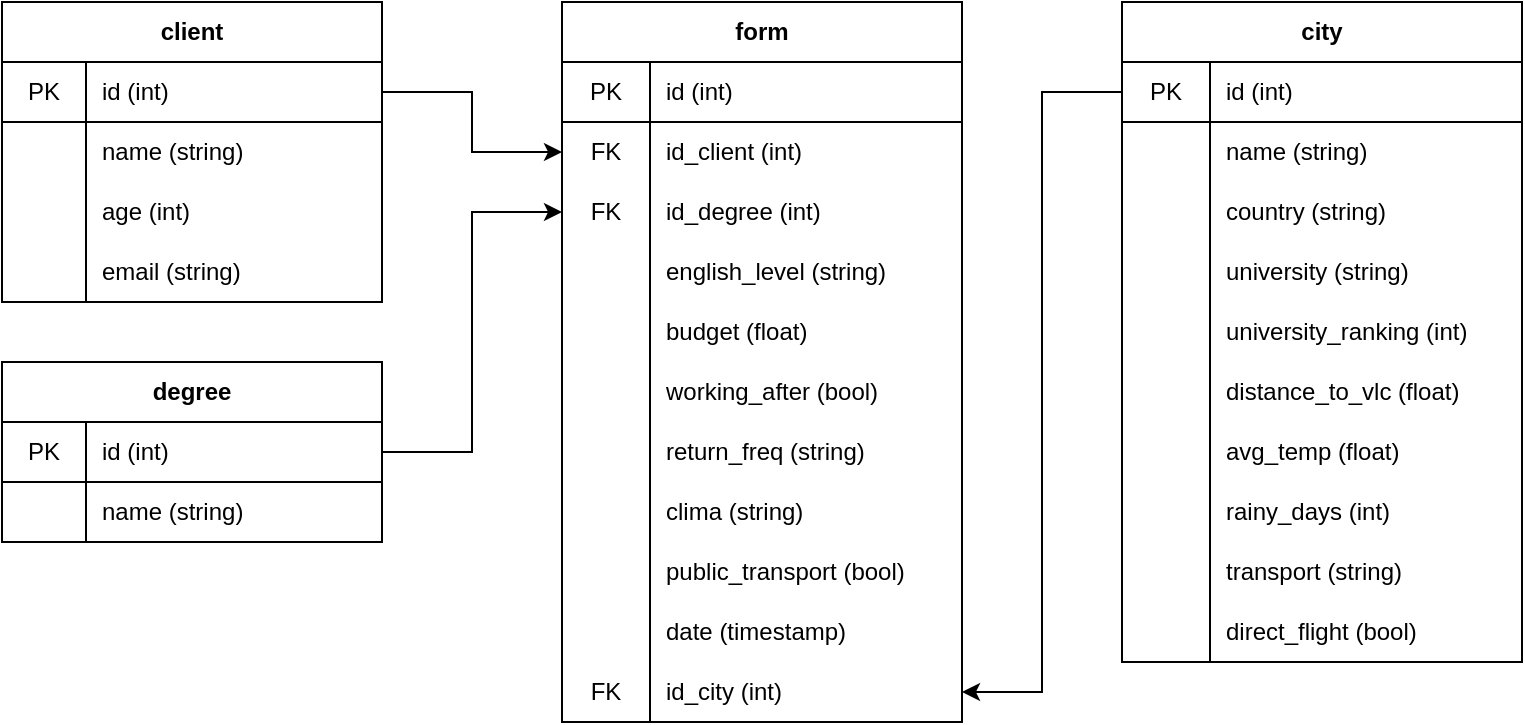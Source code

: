 <mxfile version="13.9.2" type="github">
  <diagram id="C5RBs43oDa-KdzZeNtuy" name="Page-1">
    <mxGraphModel dx="946" dy="617" grid="1" gridSize="10" guides="1" tooltips="1" connect="1" arrows="1" fold="1" page="1" pageScale="1" pageWidth="827" pageHeight="1169" math="0" shadow="0">
      <root>
        <mxCell id="WIyWlLk6GJQsqaUBKTNV-0" />
        <mxCell id="WIyWlLk6GJQsqaUBKTNV-1" parent="WIyWlLk6GJQsqaUBKTNV-0" />
        <mxCell id="fHSBPIv3wcjpqgwIj6r--35" value="client" style="shape=table;html=1;whiteSpace=wrap;startSize=30;container=1;collapsible=0;childLayout=tableLayout;fixedRows=1;rowLines=0;fontStyle=1;align=center;" vertex="1" parent="WIyWlLk6GJQsqaUBKTNV-1">
          <mxGeometry x="40" y="80" width="190" height="150" as="geometry" />
        </mxCell>
        <mxCell id="fHSBPIv3wcjpqgwIj6r--36" value="" style="shape=partialRectangle;html=1;whiteSpace=wrap;collapsible=0;dropTarget=0;pointerEvents=0;fillColor=none;top=0;left=0;bottom=1;right=0;points=[[0,0.5],[1,0.5]];portConstraint=eastwest;" vertex="1" parent="fHSBPIv3wcjpqgwIj6r--35">
          <mxGeometry y="30" width="190" height="30" as="geometry" />
        </mxCell>
        <mxCell id="fHSBPIv3wcjpqgwIj6r--37" value="PK" style="shape=partialRectangle;html=1;whiteSpace=wrap;connectable=0;fillColor=none;top=0;left=0;bottom=0;right=0;overflow=hidden;" vertex="1" parent="fHSBPIv3wcjpqgwIj6r--36">
          <mxGeometry width="42" height="30" as="geometry" />
        </mxCell>
        <mxCell id="fHSBPIv3wcjpqgwIj6r--38" value="id (int)" style="shape=partialRectangle;html=1;whiteSpace=wrap;connectable=0;fillColor=none;top=0;left=0;bottom=0;right=0;align=left;spacingLeft=6;overflow=hidden;" vertex="1" parent="fHSBPIv3wcjpqgwIj6r--36">
          <mxGeometry x="42" width="148" height="30" as="geometry" />
        </mxCell>
        <mxCell id="fHSBPIv3wcjpqgwIj6r--39" value="" style="shape=partialRectangle;html=1;whiteSpace=wrap;collapsible=0;dropTarget=0;pointerEvents=0;fillColor=none;top=0;left=0;bottom=0;right=0;points=[[0,0.5],[1,0.5]];portConstraint=eastwest;" vertex="1" parent="fHSBPIv3wcjpqgwIj6r--35">
          <mxGeometry y="60" width="190" height="30" as="geometry" />
        </mxCell>
        <mxCell id="fHSBPIv3wcjpqgwIj6r--40" value="" style="shape=partialRectangle;html=1;whiteSpace=wrap;connectable=0;fillColor=none;top=0;left=0;bottom=0;right=0;overflow=hidden;" vertex="1" parent="fHSBPIv3wcjpqgwIj6r--39">
          <mxGeometry width="42" height="30" as="geometry" />
        </mxCell>
        <mxCell id="fHSBPIv3wcjpqgwIj6r--41" value="name (string)" style="shape=partialRectangle;html=1;whiteSpace=wrap;connectable=0;fillColor=none;top=0;left=0;bottom=0;right=0;align=left;spacingLeft=6;overflow=hidden;" vertex="1" parent="fHSBPIv3wcjpqgwIj6r--39">
          <mxGeometry x="42" width="148" height="30" as="geometry" />
        </mxCell>
        <mxCell id="fHSBPIv3wcjpqgwIj6r--42" value="" style="shape=partialRectangle;html=1;whiteSpace=wrap;collapsible=0;dropTarget=0;pointerEvents=0;fillColor=none;top=0;left=0;bottom=0;right=0;points=[[0,0.5],[1,0.5]];portConstraint=eastwest;" vertex="1" parent="fHSBPIv3wcjpqgwIj6r--35">
          <mxGeometry y="90" width="190" height="30" as="geometry" />
        </mxCell>
        <mxCell id="fHSBPIv3wcjpqgwIj6r--43" value="" style="shape=partialRectangle;html=1;whiteSpace=wrap;connectable=0;fillColor=none;top=0;left=0;bottom=0;right=0;overflow=hidden;" vertex="1" parent="fHSBPIv3wcjpqgwIj6r--42">
          <mxGeometry width="42" height="30" as="geometry" />
        </mxCell>
        <mxCell id="fHSBPIv3wcjpqgwIj6r--44" value="age (int)" style="shape=partialRectangle;html=1;whiteSpace=wrap;connectable=0;fillColor=none;top=0;left=0;bottom=0;right=0;align=left;spacingLeft=6;overflow=hidden;" vertex="1" parent="fHSBPIv3wcjpqgwIj6r--42">
          <mxGeometry x="42" width="148" height="30" as="geometry" />
        </mxCell>
        <mxCell id="fHSBPIv3wcjpqgwIj6r--51" style="shape=partialRectangle;html=1;whiteSpace=wrap;collapsible=0;dropTarget=0;pointerEvents=0;fillColor=none;top=0;left=0;bottom=0;right=0;points=[[0,0.5],[1,0.5]];portConstraint=eastwest;" vertex="1" parent="fHSBPIv3wcjpqgwIj6r--35">
          <mxGeometry y="120" width="190" height="30" as="geometry" />
        </mxCell>
        <mxCell id="fHSBPIv3wcjpqgwIj6r--52" style="shape=partialRectangle;html=1;whiteSpace=wrap;connectable=0;fillColor=none;top=0;left=0;bottom=0;right=0;overflow=hidden;" vertex="1" parent="fHSBPIv3wcjpqgwIj6r--51">
          <mxGeometry width="42" height="30" as="geometry" />
        </mxCell>
        <mxCell id="fHSBPIv3wcjpqgwIj6r--53" value="email (string)" style="shape=partialRectangle;html=1;whiteSpace=wrap;connectable=0;fillColor=none;top=0;left=0;bottom=0;right=0;align=left;spacingLeft=6;overflow=hidden;" vertex="1" parent="fHSBPIv3wcjpqgwIj6r--51">
          <mxGeometry x="42" width="148" height="30" as="geometry" />
        </mxCell>
        <mxCell id="fHSBPIv3wcjpqgwIj6r--60" value="city" style="shape=table;html=1;whiteSpace=wrap;startSize=30;container=1;collapsible=0;childLayout=tableLayout;fixedRows=1;rowLines=0;fontStyle=1;align=center;" vertex="1" parent="WIyWlLk6GJQsqaUBKTNV-1">
          <mxGeometry x="600" y="80" width="200" height="330" as="geometry" />
        </mxCell>
        <mxCell id="fHSBPIv3wcjpqgwIj6r--61" value="" style="shape=partialRectangle;html=1;whiteSpace=wrap;collapsible=0;dropTarget=0;pointerEvents=0;fillColor=none;top=0;left=0;bottom=1;right=0;points=[[0,0.5],[1,0.5]];portConstraint=eastwest;" vertex="1" parent="fHSBPIv3wcjpqgwIj6r--60">
          <mxGeometry y="30" width="200" height="30" as="geometry" />
        </mxCell>
        <mxCell id="fHSBPIv3wcjpqgwIj6r--62" value="PK" style="shape=partialRectangle;html=1;whiteSpace=wrap;connectable=0;fillColor=none;top=0;left=0;bottom=0;right=0;overflow=hidden;" vertex="1" parent="fHSBPIv3wcjpqgwIj6r--61">
          <mxGeometry width="44" height="30" as="geometry" />
        </mxCell>
        <mxCell id="fHSBPIv3wcjpqgwIj6r--63" value="id (int)" style="shape=partialRectangle;html=1;whiteSpace=wrap;connectable=0;fillColor=none;top=0;left=0;bottom=0;right=0;align=left;spacingLeft=6;overflow=hidden;" vertex="1" parent="fHSBPIv3wcjpqgwIj6r--61">
          <mxGeometry x="44" width="156" height="30" as="geometry" />
        </mxCell>
        <mxCell id="fHSBPIv3wcjpqgwIj6r--64" value="" style="shape=partialRectangle;html=1;whiteSpace=wrap;collapsible=0;dropTarget=0;pointerEvents=0;fillColor=none;top=0;left=0;bottom=0;right=0;points=[[0,0.5],[1,0.5]];portConstraint=eastwest;" vertex="1" parent="fHSBPIv3wcjpqgwIj6r--60">
          <mxGeometry y="60" width="200" height="30" as="geometry" />
        </mxCell>
        <mxCell id="fHSBPIv3wcjpqgwIj6r--65" value="" style="shape=partialRectangle;html=1;whiteSpace=wrap;connectable=0;fillColor=none;top=0;left=0;bottom=0;right=0;overflow=hidden;" vertex="1" parent="fHSBPIv3wcjpqgwIj6r--64">
          <mxGeometry width="44" height="30" as="geometry" />
        </mxCell>
        <mxCell id="fHSBPIv3wcjpqgwIj6r--66" value="name (string)" style="shape=partialRectangle;html=1;whiteSpace=wrap;connectable=0;fillColor=none;top=0;left=0;bottom=0;right=0;align=left;spacingLeft=6;overflow=hidden;" vertex="1" parent="fHSBPIv3wcjpqgwIj6r--64">
          <mxGeometry x="44" width="156" height="30" as="geometry" />
        </mxCell>
        <mxCell id="fHSBPIv3wcjpqgwIj6r--67" value="" style="shape=partialRectangle;html=1;whiteSpace=wrap;collapsible=0;dropTarget=0;pointerEvents=0;fillColor=none;top=0;left=0;bottom=0;right=0;points=[[0,0.5],[1,0.5]];portConstraint=eastwest;" vertex="1" parent="fHSBPIv3wcjpqgwIj6r--60">
          <mxGeometry y="90" width="200" height="30" as="geometry" />
        </mxCell>
        <mxCell id="fHSBPIv3wcjpqgwIj6r--68" value="" style="shape=partialRectangle;html=1;whiteSpace=wrap;connectable=0;fillColor=none;top=0;left=0;bottom=0;right=0;overflow=hidden;" vertex="1" parent="fHSBPIv3wcjpqgwIj6r--67">
          <mxGeometry width="44" height="30" as="geometry" />
        </mxCell>
        <mxCell id="fHSBPIv3wcjpqgwIj6r--69" value="country (string)" style="shape=partialRectangle;html=1;whiteSpace=wrap;connectable=0;fillColor=none;top=0;left=0;bottom=0;right=0;align=left;spacingLeft=6;overflow=hidden;" vertex="1" parent="fHSBPIv3wcjpqgwIj6r--67">
          <mxGeometry x="44" width="156" height="30" as="geometry" />
        </mxCell>
        <mxCell id="fHSBPIv3wcjpqgwIj6r--106" style="shape=partialRectangle;html=1;whiteSpace=wrap;collapsible=0;dropTarget=0;pointerEvents=0;fillColor=none;top=0;left=0;bottom=0;right=0;points=[[0,0.5],[1,0.5]];portConstraint=eastwest;" vertex="1" parent="fHSBPIv3wcjpqgwIj6r--60">
          <mxGeometry y="120" width="200" height="30" as="geometry" />
        </mxCell>
        <mxCell id="fHSBPIv3wcjpqgwIj6r--107" style="shape=partialRectangle;html=1;whiteSpace=wrap;connectable=0;fillColor=none;top=0;left=0;bottom=0;right=0;overflow=hidden;" vertex="1" parent="fHSBPIv3wcjpqgwIj6r--106">
          <mxGeometry width="44" height="30" as="geometry" />
        </mxCell>
        <mxCell id="fHSBPIv3wcjpqgwIj6r--108" value="university (string)" style="shape=partialRectangle;html=1;whiteSpace=wrap;connectable=0;fillColor=none;top=0;left=0;bottom=0;right=0;align=left;spacingLeft=6;overflow=hidden;" vertex="1" parent="fHSBPIv3wcjpqgwIj6r--106">
          <mxGeometry x="44" width="156" height="30" as="geometry" />
        </mxCell>
        <mxCell id="fHSBPIv3wcjpqgwIj6r--103" style="shape=partialRectangle;html=1;whiteSpace=wrap;collapsible=0;dropTarget=0;pointerEvents=0;fillColor=none;top=0;left=0;bottom=0;right=0;points=[[0,0.5],[1,0.5]];portConstraint=eastwest;" vertex="1" parent="fHSBPIv3wcjpqgwIj6r--60">
          <mxGeometry y="150" width="200" height="30" as="geometry" />
        </mxCell>
        <mxCell id="fHSBPIv3wcjpqgwIj6r--104" style="shape=partialRectangle;html=1;whiteSpace=wrap;connectable=0;fillColor=none;top=0;left=0;bottom=0;right=0;overflow=hidden;" vertex="1" parent="fHSBPIv3wcjpqgwIj6r--103">
          <mxGeometry width="44" height="30" as="geometry" />
        </mxCell>
        <mxCell id="fHSBPIv3wcjpqgwIj6r--105" value="university_ranking (int)" style="shape=partialRectangle;html=1;whiteSpace=wrap;connectable=0;fillColor=none;top=0;left=0;bottom=0;right=0;align=left;spacingLeft=6;overflow=hidden;" vertex="1" parent="fHSBPIv3wcjpqgwIj6r--103">
          <mxGeometry x="44" width="156" height="30" as="geometry" />
        </mxCell>
        <mxCell id="fHSBPIv3wcjpqgwIj6r--109" style="shape=partialRectangle;html=1;whiteSpace=wrap;collapsible=0;dropTarget=0;pointerEvents=0;fillColor=none;top=0;left=0;bottom=0;right=0;points=[[0,0.5],[1,0.5]];portConstraint=eastwest;" vertex="1" parent="fHSBPIv3wcjpqgwIj6r--60">
          <mxGeometry y="180" width="200" height="30" as="geometry" />
        </mxCell>
        <mxCell id="fHSBPIv3wcjpqgwIj6r--110" style="shape=partialRectangle;html=1;whiteSpace=wrap;connectable=0;fillColor=none;top=0;left=0;bottom=0;right=0;overflow=hidden;" vertex="1" parent="fHSBPIv3wcjpqgwIj6r--109">
          <mxGeometry width="44" height="30" as="geometry" />
        </mxCell>
        <mxCell id="fHSBPIv3wcjpqgwIj6r--111" value="distance_to_vlc (float)" style="shape=partialRectangle;html=1;whiteSpace=wrap;connectable=0;fillColor=none;top=0;left=0;bottom=0;right=0;align=left;spacingLeft=6;overflow=hidden;" vertex="1" parent="fHSBPIv3wcjpqgwIj6r--109">
          <mxGeometry x="44" width="156" height="30" as="geometry" />
        </mxCell>
        <mxCell id="fHSBPIv3wcjpqgwIj6r--112" style="shape=partialRectangle;html=1;whiteSpace=wrap;collapsible=0;dropTarget=0;pointerEvents=0;fillColor=none;top=0;left=0;bottom=0;right=0;points=[[0,0.5],[1,0.5]];portConstraint=eastwest;" vertex="1" parent="fHSBPIv3wcjpqgwIj6r--60">
          <mxGeometry y="210" width="200" height="30" as="geometry" />
        </mxCell>
        <mxCell id="fHSBPIv3wcjpqgwIj6r--113" style="shape=partialRectangle;html=1;whiteSpace=wrap;connectable=0;fillColor=none;top=0;left=0;bottom=0;right=0;overflow=hidden;" vertex="1" parent="fHSBPIv3wcjpqgwIj6r--112">
          <mxGeometry width="44" height="30" as="geometry" />
        </mxCell>
        <mxCell id="fHSBPIv3wcjpqgwIj6r--114" value="avg_temp (float)" style="shape=partialRectangle;html=1;whiteSpace=wrap;connectable=0;fillColor=none;top=0;left=0;bottom=0;right=0;align=left;spacingLeft=6;overflow=hidden;" vertex="1" parent="fHSBPIv3wcjpqgwIj6r--112">
          <mxGeometry x="44" width="156" height="30" as="geometry" />
        </mxCell>
        <mxCell id="fHSBPIv3wcjpqgwIj6r--115" style="shape=partialRectangle;html=1;whiteSpace=wrap;collapsible=0;dropTarget=0;pointerEvents=0;fillColor=none;top=0;left=0;bottom=0;right=0;points=[[0,0.5],[1,0.5]];portConstraint=eastwest;" vertex="1" parent="fHSBPIv3wcjpqgwIj6r--60">
          <mxGeometry y="240" width="200" height="30" as="geometry" />
        </mxCell>
        <mxCell id="fHSBPIv3wcjpqgwIj6r--116" style="shape=partialRectangle;html=1;whiteSpace=wrap;connectable=0;fillColor=none;top=0;left=0;bottom=0;right=0;overflow=hidden;" vertex="1" parent="fHSBPIv3wcjpqgwIj6r--115">
          <mxGeometry width="44" height="30" as="geometry" />
        </mxCell>
        <mxCell id="fHSBPIv3wcjpqgwIj6r--117" value="rainy_days (int)" style="shape=partialRectangle;html=1;whiteSpace=wrap;connectable=0;fillColor=none;top=0;left=0;bottom=0;right=0;align=left;spacingLeft=6;overflow=hidden;" vertex="1" parent="fHSBPIv3wcjpqgwIj6r--115">
          <mxGeometry x="44" width="156" height="30" as="geometry" />
        </mxCell>
        <mxCell id="fHSBPIv3wcjpqgwIj6r--156" style="shape=partialRectangle;html=1;whiteSpace=wrap;collapsible=0;dropTarget=0;pointerEvents=0;fillColor=none;top=0;left=0;bottom=0;right=0;points=[[0,0.5],[1,0.5]];portConstraint=eastwest;" vertex="1" parent="fHSBPIv3wcjpqgwIj6r--60">
          <mxGeometry y="270" width="200" height="30" as="geometry" />
        </mxCell>
        <mxCell id="fHSBPIv3wcjpqgwIj6r--157" style="shape=partialRectangle;html=1;whiteSpace=wrap;connectable=0;fillColor=none;top=0;left=0;bottom=0;right=0;overflow=hidden;" vertex="1" parent="fHSBPIv3wcjpqgwIj6r--156">
          <mxGeometry width="44" height="30" as="geometry" />
        </mxCell>
        <mxCell id="fHSBPIv3wcjpqgwIj6r--158" value="transport (string)" style="shape=partialRectangle;html=1;whiteSpace=wrap;connectable=0;fillColor=none;top=0;left=0;bottom=0;right=0;align=left;spacingLeft=6;overflow=hidden;" vertex="1" parent="fHSBPIv3wcjpqgwIj6r--156">
          <mxGeometry x="44" width="156" height="30" as="geometry" />
        </mxCell>
        <mxCell id="fHSBPIv3wcjpqgwIj6r--100" style="shape=partialRectangle;html=1;whiteSpace=wrap;collapsible=0;dropTarget=0;pointerEvents=0;fillColor=none;top=0;left=0;bottom=0;right=0;points=[[0,0.5],[1,0.5]];portConstraint=eastwest;" vertex="1" parent="fHSBPIv3wcjpqgwIj6r--60">
          <mxGeometry y="300" width="200" height="30" as="geometry" />
        </mxCell>
        <mxCell id="fHSBPIv3wcjpqgwIj6r--101" style="shape=partialRectangle;html=1;whiteSpace=wrap;connectable=0;fillColor=none;top=0;left=0;bottom=0;right=0;overflow=hidden;" vertex="1" parent="fHSBPIv3wcjpqgwIj6r--100">
          <mxGeometry width="44" height="30" as="geometry" />
        </mxCell>
        <mxCell id="fHSBPIv3wcjpqgwIj6r--102" value="direct_flight (bool)" style="shape=partialRectangle;html=1;whiteSpace=wrap;connectable=0;fillColor=none;top=0;left=0;bottom=0;right=0;align=left;spacingLeft=6;overflow=hidden;" vertex="1" parent="fHSBPIv3wcjpqgwIj6r--100">
          <mxGeometry x="44" width="156" height="30" as="geometry" />
        </mxCell>
        <mxCell id="fHSBPIv3wcjpqgwIj6r--143" value="form" style="shape=table;html=1;whiteSpace=wrap;startSize=30;container=1;collapsible=0;childLayout=tableLayout;fixedRows=1;rowLines=0;fontStyle=1;align=center;" vertex="1" parent="WIyWlLk6GJQsqaUBKTNV-1">
          <mxGeometry x="320" y="80" width="200" height="360" as="geometry" />
        </mxCell>
        <mxCell id="fHSBPIv3wcjpqgwIj6r--144" value="" style="shape=partialRectangle;html=1;whiteSpace=wrap;collapsible=0;dropTarget=0;pointerEvents=0;fillColor=none;top=0;left=0;bottom=1;right=0;points=[[0,0.5],[1,0.5]];portConstraint=eastwest;" vertex="1" parent="fHSBPIv3wcjpqgwIj6r--143">
          <mxGeometry y="30" width="200" height="30" as="geometry" />
        </mxCell>
        <mxCell id="fHSBPIv3wcjpqgwIj6r--145" value="PK" style="shape=partialRectangle;html=1;whiteSpace=wrap;connectable=0;fillColor=none;top=0;left=0;bottom=0;right=0;overflow=hidden;" vertex="1" parent="fHSBPIv3wcjpqgwIj6r--144">
          <mxGeometry width="44" height="30" as="geometry" />
        </mxCell>
        <mxCell id="fHSBPIv3wcjpqgwIj6r--146" value="id (int)" style="shape=partialRectangle;html=1;whiteSpace=wrap;connectable=0;fillColor=none;top=0;left=0;bottom=0;right=0;align=left;spacingLeft=6;overflow=hidden;" vertex="1" parent="fHSBPIv3wcjpqgwIj6r--144">
          <mxGeometry x="44" width="156" height="30" as="geometry" />
        </mxCell>
        <mxCell id="fHSBPIv3wcjpqgwIj6r--147" value="" style="shape=partialRectangle;html=1;whiteSpace=wrap;collapsible=0;dropTarget=0;pointerEvents=0;fillColor=none;top=0;left=0;bottom=0;right=0;points=[[0,0.5],[1,0.5]];portConstraint=eastwest;" vertex="1" parent="fHSBPIv3wcjpqgwIj6r--143">
          <mxGeometry y="60" width="200" height="30" as="geometry" />
        </mxCell>
        <mxCell id="fHSBPIv3wcjpqgwIj6r--148" value="FK" style="shape=partialRectangle;html=1;whiteSpace=wrap;connectable=0;fillColor=none;top=0;left=0;bottom=0;right=0;overflow=hidden;" vertex="1" parent="fHSBPIv3wcjpqgwIj6r--147">
          <mxGeometry width="44" height="30" as="geometry" />
        </mxCell>
        <mxCell id="fHSBPIv3wcjpqgwIj6r--149" value="id_client (int)" style="shape=partialRectangle;html=1;whiteSpace=wrap;connectable=0;fillColor=none;top=0;left=0;bottom=0;right=0;align=left;spacingLeft=6;overflow=hidden;" vertex="1" parent="fHSBPIv3wcjpqgwIj6r--147">
          <mxGeometry x="44" width="156" height="30" as="geometry" />
        </mxCell>
        <mxCell id="fHSBPIv3wcjpqgwIj6r--150" value="" style="shape=partialRectangle;html=1;whiteSpace=wrap;collapsible=0;dropTarget=0;pointerEvents=0;fillColor=none;top=0;left=0;bottom=0;right=0;points=[[0,0.5],[1,0.5]];portConstraint=eastwest;" vertex="1" parent="fHSBPIv3wcjpqgwIj6r--143">
          <mxGeometry y="90" width="200" height="30" as="geometry" />
        </mxCell>
        <mxCell id="fHSBPIv3wcjpqgwIj6r--151" value="FK" style="shape=partialRectangle;html=1;whiteSpace=wrap;connectable=0;fillColor=none;top=0;left=0;bottom=0;right=0;overflow=hidden;" vertex="1" parent="fHSBPIv3wcjpqgwIj6r--150">
          <mxGeometry width="44" height="30" as="geometry" />
        </mxCell>
        <mxCell id="fHSBPIv3wcjpqgwIj6r--152" value="id_degree (int)" style="shape=partialRectangle;html=1;whiteSpace=wrap;connectable=0;fillColor=none;top=0;left=0;bottom=0;right=0;align=left;spacingLeft=6;overflow=hidden;" vertex="1" parent="fHSBPIv3wcjpqgwIj6r--150">
          <mxGeometry x="44" width="156" height="30" as="geometry" />
        </mxCell>
        <mxCell id="fHSBPIv3wcjpqgwIj6r--153" style="shape=partialRectangle;html=1;whiteSpace=wrap;collapsible=0;dropTarget=0;pointerEvents=0;fillColor=none;top=0;left=0;bottom=0;right=0;points=[[0,0.5],[1,0.5]];portConstraint=eastwest;" vertex="1" parent="fHSBPIv3wcjpqgwIj6r--143">
          <mxGeometry y="120" width="200" height="30" as="geometry" />
        </mxCell>
        <mxCell id="fHSBPIv3wcjpqgwIj6r--154" style="shape=partialRectangle;html=1;whiteSpace=wrap;connectable=0;fillColor=none;top=0;left=0;bottom=0;right=0;overflow=hidden;" vertex="1" parent="fHSBPIv3wcjpqgwIj6r--153">
          <mxGeometry width="44" height="30" as="geometry" />
        </mxCell>
        <mxCell id="fHSBPIv3wcjpqgwIj6r--155" value="english_level (string)" style="shape=partialRectangle;html=1;whiteSpace=wrap;connectable=0;fillColor=none;top=0;left=0;bottom=0;right=0;align=left;spacingLeft=6;overflow=hidden;" vertex="1" parent="fHSBPIv3wcjpqgwIj6r--153">
          <mxGeometry x="44" width="156" height="30" as="geometry" />
        </mxCell>
        <mxCell id="fHSBPIv3wcjpqgwIj6r--196" style="shape=partialRectangle;html=1;whiteSpace=wrap;collapsible=0;dropTarget=0;pointerEvents=0;fillColor=none;top=0;left=0;bottom=0;right=0;points=[[0,0.5],[1,0.5]];portConstraint=eastwest;" vertex="1" parent="fHSBPIv3wcjpqgwIj6r--143">
          <mxGeometry y="150" width="200" height="30" as="geometry" />
        </mxCell>
        <mxCell id="fHSBPIv3wcjpqgwIj6r--197" style="shape=partialRectangle;html=1;whiteSpace=wrap;connectable=0;fillColor=none;top=0;left=0;bottom=0;right=0;overflow=hidden;" vertex="1" parent="fHSBPIv3wcjpqgwIj6r--196">
          <mxGeometry width="44" height="30" as="geometry" />
        </mxCell>
        <mxCell id="fHSBPIv3wcjpqgwIj6r--198" value="budget (float)" style="shape=partialRectangle;html=1;whiteSpace=wrap;connectable=0;fillColor=none;top=0;left=0;bottom=0;right=0;align=left;spacingLeft=6;overflow=hidden;" vertex="1" parent="fHSBPIv3wcjpqgwIj6r--196">
          <mxGeometry x="44" width="156" height="30" as="geometry" />
        </mxCell>
        <mxCell id="fHSBPIv3wcjpqgwIj6r--199" style="shape=partialRectangle;html=1;whiteSpace=wrap;collapsible=0;dropTarget=0;pointerEvents=0;fillColor=none;top=0;left=0;bottom=0;right=0;points=[[0,0.5],[1,0.5]];portConstraint=eastwest;" vertex="1" parent="fHSBPIv3wcjpqgwIj6r--143">
          <mxGeometry y="180" width="200" height="30" as="geometry" />
        </mxCell>
        <mxCell id="fHSBPIv3wcjpqgwIj6r--200" style="shape=partialRectangle;html=1;whiteSpace=wrap;connectable=0;fillColor=none;top=0;left=0;bottom=0;right=0;overflow=hidden;" vertex="1" parent="fHSBPIv3wcjpqgwIj6r--199">
          <mxGeometry width="44" height="30" as="geometry" />
        </mxCell>
        <mxCell id="fHSBPIv3wcjpqgwIj6r--201" value="working_after (bool)" style="shape=partialRectangle;html=1;whiteSpace=wrap;connectable=0;fillColor=none;top=0;left=0;bottom=0;right=0;align=left;spacingLeft=6;overflow=hidden;" vertex="1" parent="fHSBPIv3wcjpqgwIj6r--199">
          <mxGeometry x="44" width="156" height="30" as="geometry" />
        </mxCell>
        <mxCell id="fHSBPIv3wcjpqgwIj6r--202" style="shape=partialRectangle;html=1;whiteSpace=wrap;collapsible=0;dropTarget=0;pointerEvents=0;fillColor=none;top=0;left=0;bottom=0;right=0;points=[[0,0.5],[1,0.5]];portConstraint=eastwest;" vertex="1" parent="fHSBPIv3wcjpqgwIj6r--143">
          <mxGeometry y="210" width="200" height="30" as="geometry" />
        </mxCell>
        <mxCell id="fHSBPIv3wcjpqgwIj6r--203" style="shape=partialRectangle;html=1;whiteSpace=wrap;connectable=0;fillColor=none;top=0;left=0;bottom=0;right=0;overflow=hidden;" vertex="1" parent="fHSBPIv3wcjpqgwIj6r--202">
          <mxGeometry width="44" height="30" as="geometry" />
        </mxCell>
        <mxCell id="fHSBPIv3wcjpqgwIj6r--204" value="return_freq (string)" style="shape=partialRectangle;html=1;whiteSpace=wrap;connectable=0;fillColor=none;top=0;left=0;bottom=0;right=0;align=left;spacingLeft=6;overflow=hidden;" vertex="1" parent="fHSBPIv3wcjpqgwIj6r--202">
          <mxGeometry x="44" width="156" height="30" as="geometry" />
        </mxCell>
        <mxCell id="fHSBPIv3wcjpqgwIj6r--205" style="shape=partialRectangle;html=1;whiteSpace=wrap;collapsible=0;dropTarget=0;pointerEvents=0;fillColor=none;top=0;left=0;bottom=0;right=0;points=[[0,0.5],[1,0.5]];portConstraint=eastwest;" vertex="1" parent="fHSBPIv3wcjpqgwIj6r--143">
          <mxGeometry y="240" width="200" height="30" as="geometry" />
        </mxCell>
        <mxCell id="fHSBPIv3wcjpqgwIj6r--206" style="shape=partialRectangle;html=1;whiteSpace=wrap;connectable=0;fillColor=none;top=0;left=0;bottom=0;right=0;overflow=hidden;" vertex="1" parent="fHSBPIv3wcjpqgwIj6r--205">
          <mxGeometry width="44" height="30" as="geometry" />
        </mxCell>
        <mxCell id="fHSBPIv3wcjpqgwIj6r--207" value="clima (string)" style="shape=partialRectangle;html=1;whiteSpace=wrap;connectable=0;fillColor=none;top=0;left=0;bottom=0;right=0;align=left;spacingLeft=6;overflow=hidden;" vertex="1" parent="fHSBPIv3wcjpqgwIj6r--205">
          <mxGeometry x="44" width="156" height="30" as="geometry" />
        </mxCell>
        <mxCell id="fHSBPIv3wcjpqgwIj6r--208" style="shape=partialRectangle;html=1;whiteSpace=wrap;collapsible=0;dropTarget=0;pointerEvents=0;fillColor=none;top=0;left=0;bottom=0;right=0;points=[[0,0.5],[1,0.5]];portConstraint=eastwest;" vertex="1" parent="fHSBPIv3wcjpqgwIj6r--143">
          <mxGeometry y="270" width="200" height="30" as="geometry" />
        </mxCell>
        <mxCell id="fHSBPIv3wcjpqgwIj6r--209" style="shape=partialRectangle;html=1;whiteSpace=wrap;connectable=0;fillColor=none;top=0;left=0;bottom=0;right=0;overflow=hidden;" vertex="1" parent="fHSBPIv3wcjpqgwIj6r--208">
          <mxGeometry width="44" height="30" as="geometry" />
        </mxCell>
        <mxCell id="fHSBPIv3wcjpqgwIj6r--210" value="public_transport (bool)" style="shape=partialRectangle;html=1;whiteSpace=wrap;connectable=0;fillColor=none;top=0;left=0;bottom=0;right=0;align=left;spacingLeft=6;overflow=hidden;" vertex="1" parent="fHSBPIv3wcjpqgwIj6r--208">
          <mxGeometry x="44" width="156" height="30" as="geometry" />
        </mxCell>
        <mxCell id="fHSBPIv3wcjpqgwIj6r--211" style="shape=partialRectangle;html=1;whiteSpace=wrap;collapsible=0;dropTarget=0;pointerEvents=0;fillColor=none;top=0;left=0;bottom=0;right=0;points=[[0,0.5],[1,0.5]];portConstraint=eastwest;" vertex="1" parent="fHSBPIv3wcjpqgwIj6r--143">
          <mxGeometry y="300" width="200" height="30" as="geometry" />
        </mxCell>
        <mxCell id="fHSBPIv3wcjpqgwIj6r--212" style="shape=partialRectangle;html=1;whiteSpace=wrap;connectable=0;fillColor=none;top=0;left=0;bottom=0;right=0;overflow=hidden;" vertex="1" parent="fHSBPIv3wcjpqgwIj6r--211">
          <mxGeometry width="44" height="30" as="geometry" />
        </mxCell>
        <mxCell id="fHSBPIv3wcjpqgwIj6r--213" value="date (timestamp)" style="shape=partialRectangle;html=1;whiteSpace=wrap;connectable=0;fillColor=none;top=0;left=0;bottom=0;right=0;align=left;spacingLeft=6;overflow=hidden;" vertex="1" parent="fHSBPIv3wcjpqgwIj6r--211">
          <mxGeometry x="44" width="156" height="30" as="geometry" />
        </mxCell>
        <mxCell id="fHSBPIv3wcjpqgwIj6r--217" style="shape=partialRectangle;html=1;whiteSpace=wrap;collapsible=0;dropTarget=0;pointerEvents=0;fillColor=none;top=0;left=0;bottom=0;right=0;points=[[0,0.5],[1,0.5]];portConstraint=eastwest;" vertex="1" parent="fHSBPIv3wcjpqgwIj6r--143">
          <mxGeometry y="330" width="200" height="30" as="geometry" />
        </mxCell>
        <mxCell id="fHSBPIv3wcjpqgwIj6r--218" value="FK" style="shape=partialRectangle;html=1;whiteSpace=wrap;connectable=0;fillColor=none;top=0;left=0;bottom=0;right=0;overflow=hidden;" vertex="1" parent="fHSBPIv3wcjpqgwIj6r--217">
          <mxGeometry width="44" height="30" as="geometry" />
        </mxCell>
        <mxCell id="fHSBPIv3wcjpqgwIj6r--219" value="id_city (int)" style="shape=partialRectangle;html=1;whiteSpace=wrap;connectable=0;fillColor=none;top=0;left=0;bottom=0;right=0;align=left;spacingLeft=6;overflow=hidden;" vertex="1" parent="fHSBPIv3wcjpqgwIj6r--217">
          <mxGeometry x="44" width="156" height="30" as="geometry" />
        </mxCell>
        <mxCell id="fHSBPIv3wcjpqgwIj6r--183" value="degree" style="shape=table;html=1;whiteSpace=wrap;startSize=30;container=1;collapsible=0;childLayout=tableLayout;fixedRows=1;rowLines=0;fontStyle=1;align=center;" vertex="1" parent="WIyWlLk6GJQsqaUBKTNV-1">
          <mxGeometry x="40" y="260" width="190" height="90" as="geometry" />
        </mxCell>
        <mxCell id="fHSBPIv3wcjpqgwIj6r--184" value="" style="shape=partialRectangle;html=1;whiteSpace=wrap;collapsible=0;dropTarget=0;pointerEvents=0;fillColor=none;top=0;left=0;bottom=1;right=0;points=[[0,0.5],[1,0.5]];portConstraint=eastwest;" vertex="1" parent="fHSBPIv3wcjpqgwIj6r--183">
          <mxGeometry y="30" width="190" height="30" as="geometry" />
        </mxCell>
        <mxCell id="fHSBPIv3wcjpqgwIj6r--185" value="PK" style="shape=partialRectangle;html=1;whiteSpace=wrap;connectable=0;fillColor=none;top=0;left=0;bottom=0;right=0;overflow=hidden;" vertex="1" parent="fHSBPIv3wcjpqgwIj6r--184">
          <mxGeometry width="42" height="30" as="geometry" />
        </mxCell>
        <mxCell id="fHSBPIv3wcjpqgwIj6r--186" value="id (int)" style="shape=partialRectangle;html=1;whiteSpace=wrap;connectable=0;fillColor=none;top=0;left=0;bottom=0;right=0;align=left;spacingLeft=6;overflow=hidden;" vertex="1" parent="fHSBPIv3wcjpqgwIj6r--184">
          <mxGeometry x="42" width="148" height="30" as="geometry" />
        </mxCell>
        <mxCell id="fHSBPIv3wcjpqgwIj6r--187" value="" style="shape=partialRectangle;html=1;whiteSpace=wrap;collapsible=0;dropTarget=0;pointerEvents=0;fillColor=none;top=0;left=0;bottom=0;right=0;points=[[0,0.5],[1,0.5]];portConstraint=eastwest;" vertex="1" parent="fHSBPIv3wcjpqgwIj6r--183">
          <mxGeometry y="60" width="190" height="30" as="geometry" />
        </mxCell>
        <mxCell id="fHSBPIv3wcjpqgwIj6r--188" value="" style="shape=partialRectangle;html=1;whiteSpace=wrap;connectable=0;fillColor=none;top=0;left=0;bottom=0;right=0;overflow=hidden;" vertex="1" parent="fHSBPIv3wcjpqgwIj6r--187">
          <mxGeometry width="42" height="30" as="geometry" />
        </mxCell>
        <mxCell id="fHSBPIv3wcjpqgwIj6r--189" value="name (string)" style="shape=partialRectangle;html=1;whiteSpace=wrap;connectable=0;fillColor=none;top=0;left=0;bottom=0;right=0;align=left;spacingLeft=6;overflow=hidden;" vertex="1" parent="fHSBPIv3wcjpqgwIj6r--187">
          <mxGeometry x="42" width="148" height="30" as="geometry" />
        </mxCell>
        <mxCell id="fHSBPIv3wcjpqgwIj6r--214" style="edgeStyle=orthogonalEdgeStyle;rounded=0;orthogonalLoop=1;jettySize=auto;html=1;exitX=1;exitY=0.5;exitDx=0;exitDy=0;entryX=0;entryY=0.5;entryDx=0;entryDy=0;" edge="1" parent="WIyWlLk6GJQsqaUBKTNV-1" source="fHSBPIv3wcjpqgwIj6r--36" target="fHSBPIv3wcjpqgwIj6r--147">
          <mxGeometry relative="1" as="geometry" />
        </mxCell>
        <mxCell id="fHSBPIv3wcjpqgwIj6r--215" style="edgeStyle=orthogonalEdgeStyle;rounded=0;orthogonalLoop=1;jettySize=auto;html=1;exitX=1;exitY=0.5;exitDx=0;exitDy=0;entryX=0;entryY=0.5;entryDx=0;entryDy=0;" edge="1" parent="WIyWlLk6GJQsqaUBKTNV-1" source="fHSBPIv3wcjpqgwIj6r--184" target="fHSBPIv3wcjpqgwIj6r--150">
          <mxGeometry relative="1" as="geometry" />
        </mxCell>
        <mxCell id="fHSBPIv3wcjpqgwIj6r--216" style="edgeStyle=orthogonalEdgeStyle;rounded=0;orthogonalLoop=1;jettySize=auto;html=1;exitX=0;exitY=0.5;exitDx=0;exitDy=0;entryX=1;entryY=0.5;entryDx=0;entryDy=0;" edge="1" parent="WIyWlLk6GJQsqaUBKTNV-1" source="fHSBPIv3wcjpqgwIj6r--61" target="fHSBPIv3wcjpqgwIj6r--217">
          <mxGeometry relative="1" as="geometry">
            <mxPoint x="670" y="140" as="targetPoint" />
          </mxGeometry>
        </mxCell>
      </root>
    </mxGraphModel>
  </diagram>
</mxfile>
